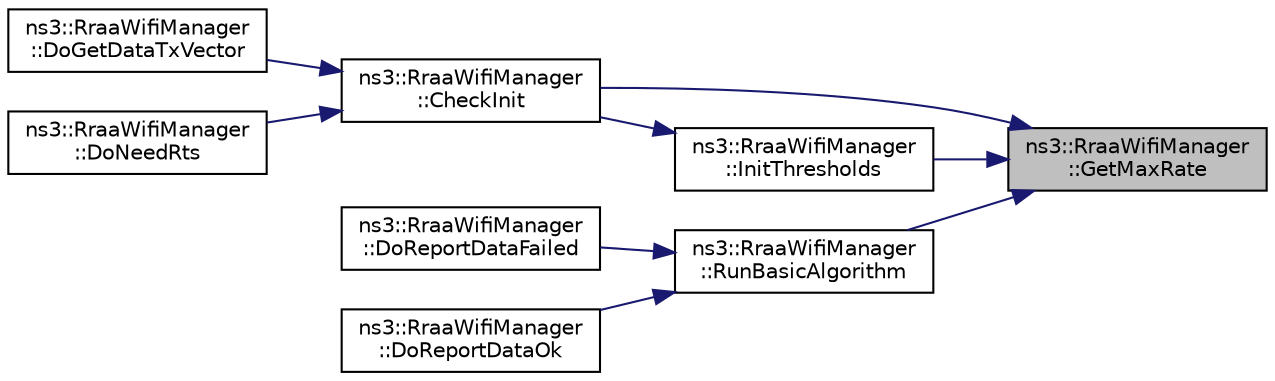 digraph "ns3::RraaWifiManager::GetMaxRate"
{
 // LATEX_PDF_SIZE
  edge [fontname="Helvetica",fontsize="10",labelfontname="Helvetica",labelfontsize="10"];
  node [fontname="Helvetica",fontsize="10",shape=record];
  rankdir="RL";
  Node1 [label="ns3::RraaWifiManager\l::GetMaxRate",height=0.2,width=0.4,color="black", fillcolor="grey75", style="filled", fontcolor="black",tooltip="Return the index for the maximum transmission rate for the given station."];
  Node1 -> Node2 [dir="back",color="midnightblue",fontsize="10",style="solid",fontname="Helvetica"];
  Node2 [label="ns3::RraaWifiManager\l::CheckInit",height=0.2,width=0.4,color="black", fillcolor="white", style="filled",URL="$classns3_1_1_rraa_wifi_manager.html#a14709913f823ce57563d4672a877d4c5",tooltip="Check for initializations."];
  Node2 -> Node3 [dir="back",color="midnightblue",fontsize="10",style="solid",fontname="Helvetica"];
  Node3 [label="ns3::RraaWifiManager\l::DoGetDataTxVector",height=0.2,width=0.4,color="black", fillcolor="white", style="filled",URL="$classns3_1_1_rraa_wifi_manager.html#acc7f56a51e22431479e1d534ad7ece84",tooltip=" "];
  Node2 -> Node4 [dir="back",color="midnightblue",fontsize="10",style="solid",fontname="Helvetica"];
  Node4 [label="ns3::RraaWifiManager\l::DoNeedRts",height=0.2,width=0.4,color="black", fillcolor="white", style="filled",URL="$classns3_1_1_rraa_wifi_manager.html#aa228dec3436e996ed5194015fef3c06d",tooltip=" "];
  Node1 -> Node5 [dir="back",color="midnightblue",fontsize="10",style="solid",fontname="Helvetica"];
  Node5 [label="ns3::RraaWifiManager\l::InitThresholds",height=0.2,width=0.4,color="black", fillcolor="white", style="filled",URL="$classns3_1_1_rraa_wifi_manager.html#ae8af3b3a155a31631039be3559ca9271",tooltip="Initialize the thresholds internal list for the given station."];
  Node5 -> Node2 [dir="back",color="midnightblue",fontsize="10",style="solid",fontname="Helvetica"];
  Node1 -> Node6 [dir="back",color="midnightblue",fontsize="10",style="solid",fontname="Helvetica"];
  Node6 [label="ns3::RraaWifiManager\l::RunBasicAlgorithm",height=0.2,width=0.4,color="black", fillcolor="white", style="filled",URL="$classns3_1_1_rraa_wifi_manager.html#a722a3688ee61a2a513165f182cdcf967",tooltip="Find an appropriate rate for the given station, using a basic algorithm."];
  Node6 -> Node7 [dir="back",color="midnightblue",fontsize="10",style="solid",fontname="Helvetica"];
  Node7 [label="ns3::RraaWifiManager\l::DoReportDataFailed",height=0.2,width=0.4,color="black", fillcolor="white", style="filled",URL="$classns3_1_1_rraa_wifi_manager.html#aee65a7bf8a8c4052edf90f20a28ed93f",tooltip="This method is a pure virtual method that must be implemented by the sub-class."];
  Node6 -> Node8 [dir="back",color="midnightblue",fontsize="10",style="solid",fontname="Helvetica"];
  Node8 [label="ns3::RraaWifiManager\l::DoReportDataOk",height=0.2,width=0.4,color="black", fillcolor="white", style="filled",URL="$classns3_1_1_rraa_wifi_manager.html#ac3e99faa591010ec1fee4e56766a4f02",tooltip="This method is a pure virtual method that must be implemented by the sub-class."];
}
